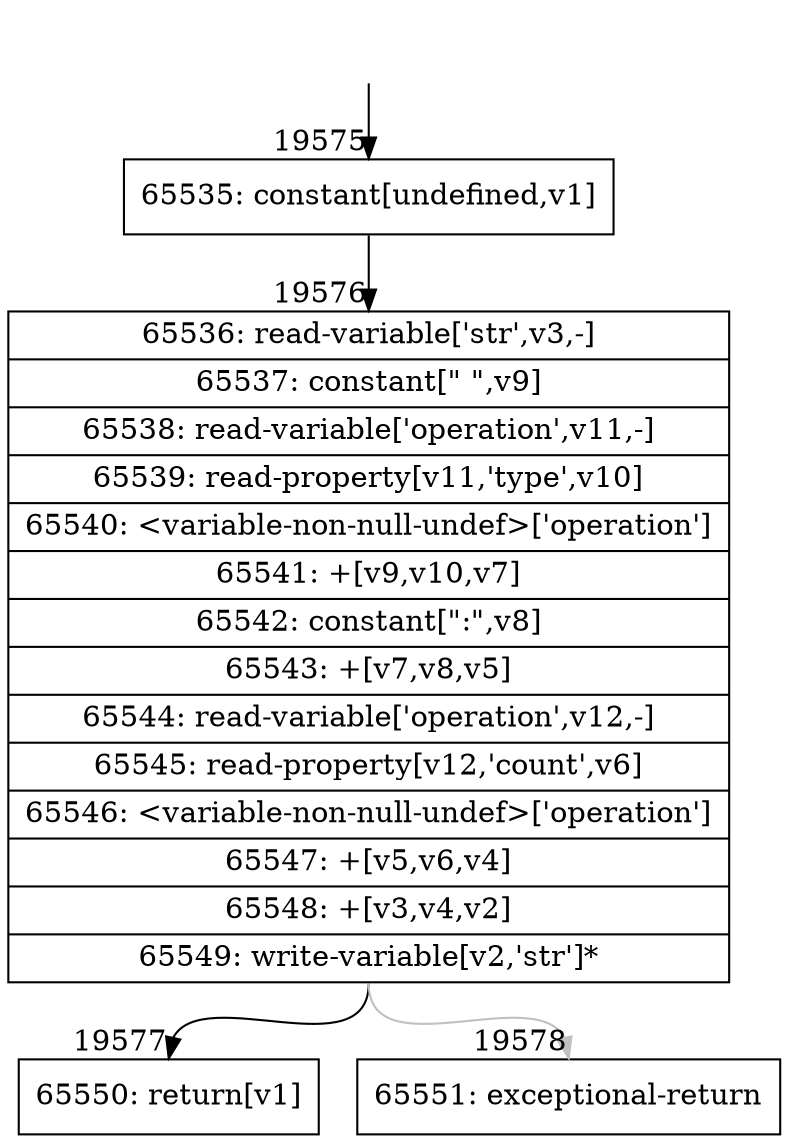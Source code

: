 digraph {
rankdir="TD"
BB_entry1684[shape=none,label=""];
BB_entry1684 -> BB19575 [tailport=s, headport=n, headlabel="    19575"]
BB19575 [shape=record label="{65535: constant[undefined,v1]}" ] 
BB19575 -> BB19576 [tailport=s, headport=n, headlabel="      19576"]
BB19576 [shape=record label="{65536: read-variable['str',v3,-]|65537: constant[\" \",v9]|65538: read-variable['operation',v11,-]|65539: read-property[v11,'type',v10]|65540: \<variable-non-null-undef\>['operation']|65541: +[v9,v10,v7]|65542: constant[\":\",v8]|65543: +[v7,v8,v5]|65544: read-variable['operation',v12,-]|65545: read-property[v12,'count',v6]|65546: \<variable-non-null-undef\>['operation']|65547: +[v5,v6,v4]|65548: +[v3,v4,v2]|65549: write-variable[v2,'str']*}" ] 
BB19576 -> BB19577 [tailport=s, headport=n, headlabel="      19577"]
BB19576 -> BB19578 [tailport=s, headport=n, color=gray, headlabel="      19578"]
BB19577 [shape=record label="{65550: return[v1]}" ] 
BB19578 [shape=record label="{65551: exceptional-return}" ] 
//#$~ 36601
}
